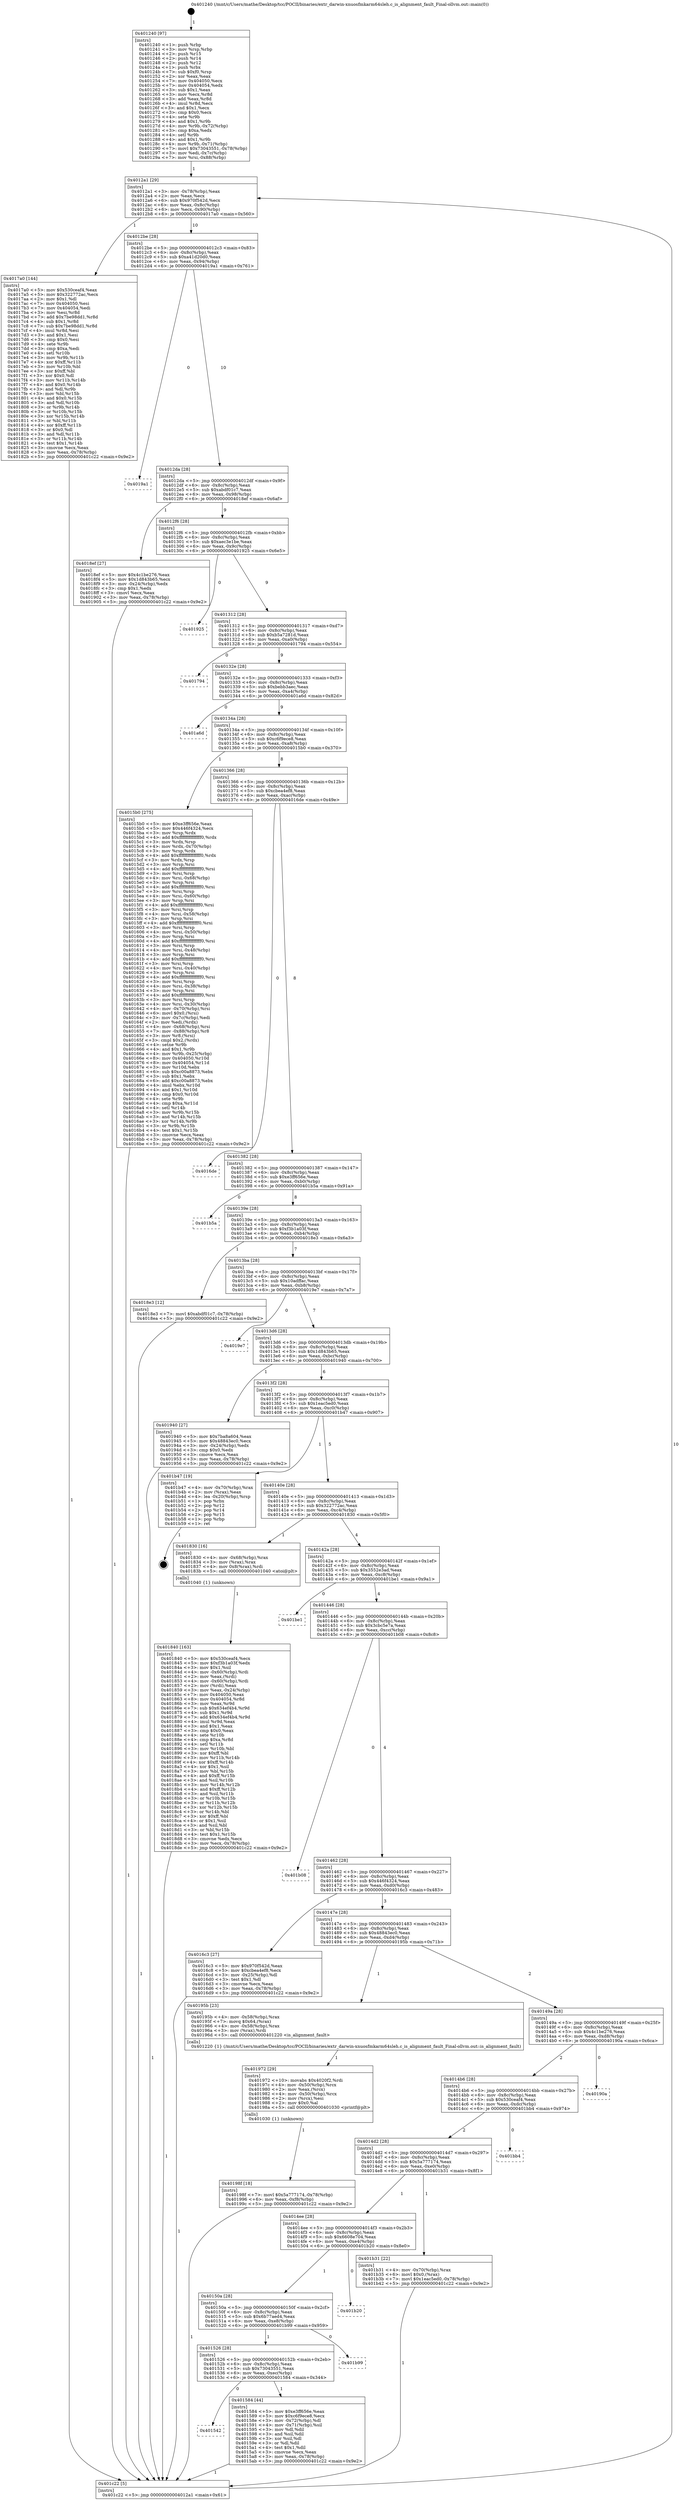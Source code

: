 digraph "0x401240" {
  label = "0x401240 (/mnt/c/Users/mathe/Desktop/tcc/POCII/binaries/extr_darwin-xnuosfmkarm64sleh.c_is_alignment_fault_Final-ollvm.out::main(0))"
  labelloc = "t"
  node[shape=record]

  Entry [label="",width=0.3,height=0.3,shape=circle,fillcolor=black,style=filled]
  "0x4012a1" [label="{
     0x4012a1 [29]\l
     | [instrs]\l
     &nbsp;&nbsp;0x4012a1 \<+3\>: mov -0x78(%rbp),%eax\l
     &nbsp;&nbsp;0x4012a4 \<+2\>: mov %eax,%ecx\l
     &nbsp;&nbsp;0x4012a6 \<+6\>: sub $0x970f542d,%ecx\l
     &nbsp;&nbsp;0x4012ac \<+6\>: mov %eax,-0x8c(%rbp)\l
     &nbsp;&nbsp;0x4012b2 \<+6\>: mov %ecx,-0x90(%rbp)\l
     &nbsp;&nbsp;0x4012b8 \<+6\>: je 00000000004017a0 \<main+0x560\>\l
  }"]
  "0x4017a0" [label="{
     0x4017a0 [144]\l
     | [instrs]\l
     &nbsp;&nbsp;0x4017a0 \<+5\>: mov $0x530ceaf4,%eax\l
     &nbsp;&nbsp;0x4017a5 \<+5\>: mov $0x322772ac,%ecx\l
     &nbsp;&nbsp;0x4017aa \<+2\>: mov $0x1,%dl\l
     &nbsp;&nbsp;0x4017ac \<+7\>: mov 0x404050,%esi\l
     &nbsp;&nbsp;0x4017b3 \<+7\>: mov 0x404054,%edi\l
     &nbsp;&nbsp;0x4017ba \<+3\>: mov %esi,%r8d\l
     &nbsp;&nbsp;0x4017bd \<+7\>: add $0x7be98dd1,%r8d\l
     &nbsp;&nbsp;0x4017c4 \<+4\>: sub $0x1,%r8d\l
     &nbsp;&nbsp;0x4017c8 \<+7\>: sub $0x7be98dd1,%r8d\l
     &nbsp;&nbsp;0x4017cf \<+4\>: imul %r8d,%esi\l
     &nbsp;&nbsp;0x4017d3 \<+3\>: and $0x1,%esi\l
     &nbsp;&nbsp;0x4017d6 \<+3\>: cmp $0x0,%esi\l
     &nbsp;&nbsp;0x4017d9 \<+4\>: sete %r9b\l
     &nbsp;&nbsp;0x4017dd \<+3\>: cmp $0xa,%edi\l
     &nbsp;&nbsp;0x4017e0 \<+4\>: setl %r10b\l
     &nbsp;&nbsp;0x4017e4 \<+3\>: mov %r9b,%r11b\l
     &nbsp;&nbsp;0x4017e7 \<+4\>: xor $0xff,%r11b\l
     &nbsp;&nbsp;0x4017eb \<+3\>: mov %r10b,%bl\l
     &nbsp;&nbsp;0x4017ee \<+3\>: xor $0xff,%bl\l
     &nbsp;&nbsp;0x4017f1 \<+3\>: xor $0x0,%dl\l
     &nbsp;&nbsp;0x4017f4 \<+3\>: mov %r11b,%r14b\l
     &nbsp;&nbsp;0x4017f7 \<+4\>: and $0x0,%r14b\l
     &nbsp;&nbsp;0x4017fb \<+3\>: and %dl,%r9b\l
     &nbsp;&nbsp;0x4017fe \<+3\>: mov %bl,%r15b\l
     &nbsp;&nbsp;0x401801 \<+4\>: and $0x0,%r15b\l
     &nbsp;&nbsp;0x401805 \<+3\>: and %dl,%r10b\l
     &nbsp;&nbsp;0x401808 \<+3\>: or %r9b,%r14b\l
     &nbsp;&nbsp;0x40180b \<+3\>: or %r10b,%r15b\l
     &nbsp;&nbsp;0x40180e \<+3\>: xor %r15b,%r14b\l
     &nbsp;&nbsp;0x401811 \<+3\>: or %bl,%r11b\l
     &nbsp;&nbsp;0x401814 \<+4\>: xor $0xff,%r11b\l
     &nbsp;&nbsp;0x401818 \<+3\>: or $0x0,%dl\l
     &nbsp;&nbsp;0x40181b \<+3\>: and %dl,%r11b\l
     &nbsp;&nbsp;0x40181e \<+3\>: or %r11b,%r14b\l
     &nbsp;&nbsp;0x401821 \<+4\>: test $0x1,%r14b\l
     &nbsp;&nbsp;0x401825 \<+3\>: cmovne %ecx,%eax\l
     &nbsp;&nbsp;0x401828 \<+3\>: mov %eax,-0x78(%rbp)\l
     &nbsp;&nbsp;0x40182b \<+5\>: jmp 0000000000401c22 \<main+0x9e2\>\l
  }"]
  "0x4012be" [label="{
     0x4012be [28]\l
     | [instrs]\l
     &nbsp;&nbsp;0x4012be \<+5\>: jmp 00000000004012c3 \<main+0x83\>\l
     &nbsp;&nbsp;0x4012c3 \<+6\>: mov -0x8c(%rbp),%eax\l
     &nbsp;&nbsp;0x4012c9 \<+5\>: sub $0xa41d20d0,%eax\l
     &nbsp;&nbsp;0x4012ce \<+6\>: mov %eax,-0x94(%rbp)\l
     &nbsp;&nbsp;0x4012d4 \<+6\>: je 00000000004019a1 \<main+0x761\>\l
  }"]
  Exit [label="",width=0.3,height=0.3,shape=circle,fillcolor=black,style=filled,peripheries=2]
  "0x4019a1" [label="{
     0x4019a1\l
  }", style=dashed]
  "0x4012da" [label="{
     0x4012da [28]\l
     | [instrs]\l
     &nbsp;&nbsp;0x4012da \<+5\>: jmp 00000000004012df \<main+0x9f\>\l
     &nbsp;&nbsp;0x4012df \<+6\>: mov -0x8c(%rbp),%eax\l
     &nbsp;&nbsp;0x4012e5 \<+5\>: sub $0xabdf01c7,%eax\l
     &nbsp;&nbsp;0x4012ea \<+6\>: mov %eax,-0x98(%rbp)\l
     &nbsp;&nbsp;0x4012f0 \<+6\>: je 00000000004018ef \<main+0x6af\>\l
  }"]
  "0x40198f" [label="{
     0x40198f [18]\l
     | [instrs]\l
     &nbsp;&nbsp;0x40198f \<+7\>: movl $0x5a777174,-0x78(%rbp)\l
     &nbsp;&nbsp;0x401996 \<+6\>: mov %eax,-0xf8(%rbp)\l
     &nbsp;&nbsp;0x40199c \<+5\>: jmp 0000000000401c22 \<main+0x9e2\>\l
  }"]
  "0x4018ef" [label="{
     0x4018ef [27]\l
     | [instrs]\l
     &nbsp;&nbsp;0x4018ef \<+5\>: mov $0x4c1be276,%eax\l
     &nbsp;&nbsp;0x4018f4 \<+5\>: mov $0x1d843b65,%ecx\l
     &nbsp;&nbsp;0x4018f9 \<+3\>: mov -0x24(%rbp),%edx\l
     &nbsp;&nbsp;0x4018fc \<+3\>: cmp $0x1,%edx\l
     &nbsp;&nbsp;0x4018ff \<+3\>: cmovl %ecx,%eax\l
     &nbsp;&nbsp;0x401902 \<+3\>: mov %eax,-0x78(%rbp)\l
     &nbsp;&nbsp;0x401905 \<+5\>: jmp 0000000000401c22 \<main+0x9e2\>\l
  }"]
  "0x4012f6" [label="{
     0x4012f6 [28]\l
     | [instrs]\l
     &nbsp;&nbsp;0x4012f6 \<+5\>: jmp 00000000004012fb \<main+0xbb\>\l
     &nbsp;&nbsp;0x4012fb \<+6\>: mov -0x8c(%rbp),%eax\l
     &nbsp;&nbsp;0x401301 \<+5\>: sub $0xaec3e1be,%eax\l
     &nbsp;&nbsp;0x401306 \<+6\>: mov %eax,-0x9c(%rbp)\l
     &nbsp;&nbsp;0x40130c \<+6\>: je 0000000000401925 \<main+0x6e5\>\l
  }"]
  "0x401972" [label="{
     0x401972 [29]\l
     | [instrs]\l
     &nbsp;&nbsp;0x401972 \<+10\>: movabs $0x4020f2,%rdi\l
     &nbsp;&nbsp;0x40197c \<+4\>: mov -0x50(%rbp),%rcx\l
     &nbsp;&nbsp;0x401980 \<+2\>: mov %eax,(%rcx)\l
     &nbsp;&nbsp;0x401982 \<+4\>: mov -0x50(%rbp),%rcx\l
     &nbsp;&nbsp;0x401986 \<+2\>: mov (%rcx),%esi\l
     &nbsp;&nbsp;0x401988 \<+2\>: mov $0x0,%al\l
     &nbsp;&nbsp;0x40198a \<+5\>: call 0000000000401030 \<printf@plt\>\l
     | [calls]\l
     &nbsp;&nbsp;0x401030 \{1\} (unknown)\l
  }"]
  "0x401925" [label="{
     0x401925\l
  }", style=dashed]
  "0x401312" [label="{
     0x401312 [28]\l
     | [instrs]\l
     &nbsp;&nbsp;0x401312 \<+5\>: jmp 0000000000401317 \<main+0xd7\>\l
     &nbsp;&nbsp;0x401317 \<+6\>: mov -0x8c(%rbp),%eax\l
     &nbsp;&nbsp;0x40131d \<+5\>: sub $0xb5a7281d,%eax\l
     &nbsp;&nbsp;0x401322 \<+6\>: mov %eax,-0xa0(%rbp)\l
     &nbsp;&nbsp;0x401328 \<+6\>: je 0000000000401794 \<main+0x554\>\l
  }"]
  "0x401840" [label="{
     0x401840 [163]\l
     | [instrs]\l
     &nbsp;&nbsp;0x401840 \<+5\>: mov $0x530ceaf4,%ecx\l
     &nbsp;&nbsp;0x401845 \<+5\>: mov $0xf3b1a03f,%edx\l
     &nbsp;&nbsp;0x40184a \<+3\>: mov $0x1,%sil\l
     &nbsp;&nbsp;0x40184d \<+4\>: mov -0x60(%rbp),%rdi\l
     &nbsp;&nbsp;0x401851 \<+2\>: mov %eax,(%rdi)\l
     &nbsp;&nbsp;0x401853 \<+4\>: mov -0x60(%rbp),%rdi\l
     &nbsp;&nbsp;0x401857 \<+2\>: mov (%rdi),%eax\l
     &nbsp;&nbsp;0x401859 \<+3\>: mov %eax,-0x24(%rbp)\l
     &nbsp;&nbsp;0x40185c \<+7\>: mov 0x404050,%eax\l
     &nbsp;&nbsp;0x401863 \<+8\>: mov 0x404054,%r8d\l
     &nbsp;&nbsp;0x40186b \<+3\>: mov %eax,%r9d\l
     &nbsp;&nbsp;0x40186e \<+7\>: sub $0x634ef4b4,%r9d\l
     &nbsp;&nbsp;0x401875 \<+4\>: sub $0x1,%r9d\l
     &nbsp;&nbsp;0x401879 \<+7\>: add $0x634ef4b4,%r9d\l
     &nbsp;&nbsp;0x401880 \<+4\>: imul %r9d,%eax\l
     &nbsp;&nbsp;0x401884 \<+3\>: and $0x1,%eax\l
     &nbsp;&nbsp;0x401887 \<+3\>: cmp $0x0,%eax\l
     &nbsp;&nbsp;0x40188a \<+4\>: sete %r10b\l
     &nbsp;&nbsp;0x40188e \<+4\>: cmp $0xa,%r8d\l
     &nbsp;&nbsp;0x401892 \<+4\>: setl %r11b\l
     &nbsp;&nbsp;0x401896 \<+3\>: mov %r10b,%bl\l
     &nbsp;&nbsp;0x401899 \<+3\>: xor $0xff,%bl\l
     &nbsp;&nbsp;0x40189c \<+3\>: mov %r11b,%r14b\l
     &nbsp;&nbsp;0x40189f \<+4\>: xor $0xff,%r14b\l
     &nbsp;&nbsp;0x4018a3 \<+4\>: xor $0x1,%sil\l
     &nbsp;&nbsp;0x4018a7 \<+3\>: mov %bl,%r15b\l
     &nbsp;&nbsp;0x4018aa \<+4\>: and $0xff,%r15b\l
     &nbsp;&nbsp;0x4018ae \<+3\>: and %sil,%r10b\l
     &nbsp;&nbsp;0x4018b1 \<+3\>: mov %r14b,%r12b\l
     &nbsp;&nbsp;0x4018b4 \<+4\>: and $0xff,%r12b\l
     &nbsp;&nbsp;0x4018b8 \<+3\>: and %sil,%r11b\l
     &nbsp;&nbsp;0x4018bb \<+3\>: or %r10b,%r15b\l
     &nbsp;&nbsp;0x4018be \<+3\>: or %r11b,%r12b\l
     &nbsp;&nbsp;0x4018c1 \<+3\>: xor %r12b,%r15b\l
     &nbsp;&nbsp;0x4018c4 \<+3\>: or %r14b,%bl\l
     &nbsp;&nbsp;0x4018c7 \<+3\>: xor $0xff,%bl\l
     &nbsp;&nbsp;0x4018ca \<+4\>: or $0x1,%sil\l
     &nbsp;&nbsp;0x4018ce \<+3\>: and %sil,%bl\l
     &nbsp;&nbsp;0x4018d1 \<+3\>: or %bl,%r15b\l
     &nbsp;&nbsp;0x4018d4 \<+4\>: test $0x1,%r15b\l
     &nbsp;&nbsp;0x4018d8 \<+3\>: cmovne %edx,%ecx\l
     &nbsp;&nbsp;0x4018db \<+3\>: mov %ecx,-0x78(%rbp)\l
     &nbsp;&nbsp;0x4018de \<+5\>: jmp 0000000000401c22 \<main+0x9e2\>\l
  }"]
  "0x401794" [label="{
     0x401794\l
  }", style=dashed]
  "0x40132e" [label="{
     0x40132e [28]\l
     | [instrs]\l
     &nbsp;&nbsp;0x40132e \<+5\>: jmp 0000000000401333 \<main+0xf3\>\l
     &nbsp;&nbsp;0x401333 \<+6\>: mov -0x8c(%rbp),%eax\l
     &nbsp;&nbsp;0x401339 \<+5\>: sub $0xbebb3aec,%eax\l
     &nbsp;&nbsp;0x40133e \<+6\>: mov %eax,-0xa4(%rbp)\l
     &nbsp;&nbsp;0x401344 \<+6\>: je 0000000000401a6d \<main+0x82d\>\l
  }"]
  "0x401240" [label="{
     0x401240 [97]\l
     | [instrs]\l
     &nbsp;&nbsp;0x401240 \<+1\>: push %rbp\l
     &nbsp;&nbsp;0x401241 \<+3\>: mov %rsp,%rbp\l
     &nbsp;&nbsp;0x401244 \<+2\>: push %r15\l
     &nbsp;&nbsp;0x401246 \<+2\>: push %r14\l
     &nbsp;&nbsp;0x401248 \<+2\>: push %r12\l
     &nbsp;&nbsp;0x40124a \<+1\>: push %rbx\l
     &nbsp;&nbsp;0x40124b \<+7\>: sub $0xf0,%rsp\l
     &nbsp;&nbsp;0x401252 \<+2\>: xor %eax,%eax\l
     &nbsp;&nbsp;0x401254 \<+7\>: mov 0x404050,%ecx\l
     &nbsp;&nbsp;0x40125b \<+7\>: mov 0x404054,%edx\l
     &nbsp;&nbsp;0x401262 \<+3\>: sub $0x1,%eax\l
     &nbsp;&nbsp;0x401265 \<+3\>: mov %ecx,%r8d\l
     &nbsp;&nbsp;0x401268 \<+3\>: add %eax,%r8d\l
     &nbsp;&nbsp;0x40126b \<+4\>: imul %r8d,%ecx\l
     &nbsp;&nbsp;0x40126f \<+3\>: and $0x1,%ecx\l
     &nbsp;&nbsp;0x401272 \<+3\>: cmp $0x0,%ecx\l
     &nbsp;&nbsp;0x401275 \<+4\>: sete %r9b\l
     &nbsp;&nbsp;0x401279 \<+4\>: and $0x1,%r9b\l
     &nbsp;&nbsp;0x40127d \<+4\>: mov %r9b,-0x72(%rbp)\l
     &nbsp;&nbsp;0x401281 \<+3\>: cmp $0xa,%edx\l
     &nbsp;&nbsp;0x401284 \<+4\>: setl %r9b\l
     &nbsp;&nbsp;0x401288 \<+4\>: and $0x1,%r9b\l
     &nbsp;&nbsp;0x40128c \<+4\>: mov %r9b,-0x71(%rbp)\l
     &nbsp;&nbsp;0x401290 \<+7\>: movl $0x73043551,-0x78(%rbp)\l
     &nbsp;&nbsp;0x401297 \<+3\>: mov %edi,-0x7c(%rbp)\l
     &nbsp;&nbsp;0x40129a \<+7\>: mov %rsi,-0x88(%rbp)\l
  }"]
  "0x401a6d" [label="{
     0x401a6d\l
  }", style=dashed]
  "0x40134a" [label="{
     0x40134a [28]\l
     | [instrs]\l
     &nbsp;&nbsp;0x40134a \<+5\>: jmp 000000000040134f \<main+0x10f\>\l
     &nbsp;&nbsp;0x40134f \<+6\>: mov -0x8c(%rbp),%eax\l
     &nbsp;&nbsp;0x401355 \<+5\>: sub $0xc6f9ece8,%eax\l
     &nbsp;&nbsp;0x40135a \<+6\>: mov %eax,-0xa8(%rbp)\l
     &nbsp;&nbsp;0x401360 \<+6\>: je 00000000004015b0 \<main+0x370\>\l
  }"]
  "0x401c22" [label="{
     0x401c22 [5]\l
     | [instrs]\l
     &nbsp;&nbsp;0x401c22 \<+5\>: jmp 00000000004012a1 \<main+0x61\>\l
  }"]
  "0x4015b0" [label="{
     0x4015b0 [275]\l
     | [instrs]\l
     &nbsp;&nbsp;0x4015b0 \<+5\>: mov $0xe3ff656e,%eax\l
     &nbsp;&nbsp;0x4015b5 \<+5\>: mov $0x446f4324,%ecx\l
     &nbsp;&nbsp;0x4015ba \<+3\>: mov %rsp,%rdx\l
     &nbsp;&nbsp;0x4015bd \<+4\>: add $0xfffffffffffffff0,%rdx\l
     &nbsp;&nbsp;0x4015c1 \<+3\>: mov %rdx,%rsp\l
     &nbsp;&nbsp;0x4015c4 \<+4\>: mov %rdx,-0x70(%rbp)\l
     &nbsp;&nbsp;0x4015c8 \<+3\>: mov %rsp,%rdx\l
     &nbsp;&nbsp;0x4015cb \<+4\>: add $0xfffffffffffffff0,%rdx\l
     &nbsp;&nbsp;0x4015cf \<+3\>: mov %rdx,%rsp\l
     &nbsp;&nbsp;0x4015d2 \<+3\>: mov %rsp,%rsi\l
     &nbsp;&nbsp;0x4015d5 \<+4\>: add $0xfffffffffffffff0,%rsi\l
     &nbsp;&nbsp;0x4015d9 \<+3\>: mov %rsi,%rsp\l
     &nbsp;&nbsp;0x4015dc \<+4\>: mov %rsi,-0x68(%rbp)\l
     &nbsp;&nbsp;0x4015e0 \<+3\>: mov %rsp,%rsi\l
     &nbsp;&nbsp;0x4015e3 \<+4\>: add $0xfffffffffffffff0,%rsi\l
     &nbsp;&nbsp;0x4015e7 \<+3\>: mov %rsi,%rsp\l
     &nbsp;&nbsp;0x4015ea \<+4\>: mov %rsi,-0x60(%rbp)\l
     &nbsp;&nbsp;0x4015ee \<+3\>: mov %rsp,%rsi\l
     &nbsp;&nbsp;0x4015f1 \<+4\>: add $0xfffffffffffffff0,%rsi\l
     &nbsp;&nbsp;0x4015f5 \<+3\>: mov %rsi,%rsp\l
     &nbsp;&nbsp;0x4015f8 \<+4\>: mov %rsi,-0x58(%rbp)\l
     &nbsp;&nbsp;0x4015fc \<+3\>: mov %rsp,%rsi\l
     &nbsp;&nbsp;0x4015ff \<+4\>: add $0xfffffffffffffff0,%rsi\l
     &nbsp;&nbsp;0x401603 \<+3\>: mov %rsi,%rsp\l
     &nbsp;&nbsp;0x401606 \<+4\>: mov %rsi,-0x50(%rbp)\l
     &nbsp;&nbsp;0x40160a \<+3\>: mov %rsp,%rsi\l
     &nbsp;&nbsp;0x40160d \<+4\>: add $0xfffffffffffffff0,%rsi\l
     &nbsp;&nbsp;0x401611 \<+3\>: mov %rsi,%rsp\l
     &nbsp;&nbsp;0x401614 \<+4\>: mov %rsi,-0x48(%rbp)\l
     &nbsp;&nbsp;0x401618 \<+3\>: mov %rsp,%rsi\l
     &nbsp;&nbsp;0x40161b \<+4\>: add $0xfffffffffffffff0,%rsi\l
     &nbsp;&nbsp;0x40161f \<+3\>: mov %rsi,%rsp\l
     &nbsp;&nbsp;0x401622 \<+4\>: mov %rsi,-0x40(%rbp)\l
     &nbsp;&nbsp;0x401626 \<+3\>: mov %rsp,%rsi\l
     &nbsp;&nbsp;0x401629 \<+4\>: add $0xfffffffffffffff0,%rsi\l
     &nbsp;&nbsp;0x40162d \<+3\>: mov %rsi,%rsp\l
     &nbsp;&nbsp;0x401630 \<+4\>: mov %rsi,-0x38(%rbp)\l
     &nbsp;&nbsp;0x401634 \<+3\>: mov %rsp,%rsi\l
     &nbsp;&nbsp;0x401637 \<+4\>: add $0xfffffffffffffff0,%rsi\l
     &nbsp;&nbsp;0x40163b \<+3\>: mov %rsi,%rsp\l
     &nbsp;&nbsp;0x40163e \<+4\>: mov %rsi,-0x30(%rbp)\l
     &nbsp;&nbsp;0x401642 \<+4\>: mov -0x70(%rbp),%rsi\l
     &nbsp;&nbsp;0x401646 \<+6\>: movl $0x0,(%rsi)\l
     &nbsp;&nbsp;0x40164c \<+3\>: mov -0x7c(%rbp),%edi\l
     &nbsp;&nbsp;0x40164f \<+2\>: mov %edi,(%rdx)\l
     &nbsp;&nbsp;0x401651 \<+4\>: mov -0x68(%rbp),%rsi\l
     &nbsp;&nbsp;0x401655 \<+7\>: mov -0x88(%rbp),%r8\l
     &nbsp;&nbsp;0x40165c \<+3\>: mov %r8,(%rsi)\l
     &nbsp;&nbsp;0x40165f \<+3\>: cmpl $0x2,(%rdx)\l
     &nbsp;&nbsp;0x401662 \<+4\>: setne %r9b\l
     &nbsp;&nbsp;0x401666 \<+4\>: and $0x1,%r9b\l
     &nbsp;&nbsp;0x40166a \<+4\>: mov %r9b,-0x25(%rbp)\l
     &nbsp;&nbsp;0x40166e \<+8\>: mov 0x404050,%r10d\l
     &nbsp;&nbsp;0x401676 \<+8\>: mov 0x404054,%r11d\l
     &nbsp;&nbsp;0x40167e \<+3\>: mov %r10d,%ebx\l
     &nbsp;&nbsp;0x401681 \<+6\>: sub $0xc00a8873,%ebx\l
     &nbsp;&nbsp;0x401687 \<+3\>: sub $0x1,%ebx\l
     &nbsp;&nbsp;0x40168a \<+6\>: add $0xc00a8873,%ebx\l
     &nbsp;&nbsp;0x401690 \<+4\>: imul %ebx,%r10d\l
     &nbsp;&nbsp;0x401694 \<+4\>: and $0x1,%r10d\l
     &nbsp;&nbsp;0x401698 \<+4\>: cmp $0x0,%r10d\l
     &nbsp;&nbsp;0x40169c \<+4\>: sete %r9b\l
     &nbsp;&nbsp;0x4016a0 \<+4\>: cmp $0xa,%r11d\l
     &nbsp;&nbsp;0x4016a4 \<+4\>: setl %r14b\l
     &nbsp;&nbsp;0x4016a8 \<+3\>: mov %r9b,%r15b\l
     &nbsp;&nbsp;0x4016ab \<+3\>: and %r14b,%r15b\l
     &nbsp;&nbsp;0x4016ae \<+3\>: xor %r14b,%r9b\l
     &nbsp;&nbsp;0x4016b1 \<+3\>: or %r9b,%r15b\l
     &nbsp;&nbsp;0x4016b4 \<+4\>: test $0x1,%r15b\l
     &nbsp;&nbsp;0x4016b8 \<+3\>: cmovne %ecx,%eax\l
     &nbsp;&nbsp;0x4016bb \<+3\>: mov %eax,-0x78(%rbp)\l
     &nbsp;&nbsp;0x4016be \<+5\>: jmp 0000000000401c22 \<main+0x9e2\>\l
  }"]
  "0x401366" [label="{
     0x401366 [28]\l
     | [instrs]\l
     &nbsp;&nbsp;0x401366 \<+5\>: jmp 000000000040136b \<main+0x12b\>\l
     &nbsp;&nbsp;0x40136b \<+6\>: mov -0x8c(%rbp),%eax\l
     &nbsp;&nbsp;0x401371 \<+5\>: sub $0xcbea4ef8,%eax\l
     &nbsp;&nbsp;0x401376 \<+6\>: mov %eax,-0xac(%rbp)\l
     &nbsp;&nbsp;0x40137c \<+6\>: je 00000000004016de \<main+0x49e\>\l
  }"]
  "0x401542" [label="{
     0x401542\l
  }", style=dashed]
  "0x4016de" [label="{
     0x4016de\l
  }", style=dashed]
  "0x401382" [label="{
     0x401382 [28]\l
     | [instrs]\l
     &nbsp;&nbsp;0x401382 \<+5\>: jmp 0000000000401387 \<main+0x147\>\l
     &nbsp;&nbsp;0x401387 \<+6\>: mov -0x8c(%rbp),%eax\l
     &nbsp;&nbsp;0x40138d \<+5\>: sub $0xe3ff656e,%eax\l
     &nbsp;&nbsp;0x401392 \<+6\>: mov %eax,-0xb0(%rbp)\l
     &nbsp;&nbsp;0x401398 \<+6\>: je 0000000000401b5a \<main+0x91a\>\l
  }"]
  "0x401584" [label="{
     0x401584 [44]\l
     | [instrs]\l
     &nbsp;&nbsp;0x401584 \<+5\>: mov $0xe3ff656e,%eax\l
     &nbsp;&nbsp;0x401589 \<+5\>: mov $0xc6f9ece8,%ecx\l
     &nbsp;&nbsp;0x40158e \<+3\>: mov -0x72(%rbp),%dl\l
     &nbsp;&nbsp;0x401591 \<+4\>: mov -0x71(%rbp),%sil\l
     &nbsp;&nbsp;0x401595 \<+3\>: mov %dl,%dil\l
     &nbsp;&nbsp;0x401598 \<+3\>: and %sil,%dil\l
     &nbsp;&nbsp;0x40159b \<+3\>: xor %sil,%dl\l
     &nbsp;&nbsp;0x40159e \<+3\>: or %dl,%dil\l
     &nbsp;&nbsp;0x4015a1 \<+4\>: test $0x1,%dil\l
     &nbsp;&nbsp;0x4015a5 \<+3\>: cmovne %ecx,%eax\l
     &nbsp;&nbsp;0x4015a8 \<+3\>: mov %eax,-0x78(%rbp)\l
     &nbsp;&nbsp;0x4015ab \<+5\>: jmp 0000000000401c22 \<main+0x9e2\>\l
  }"]
  "0x401b5a" [label="{
     0x401b5a\l
  }", style=dashed]
  "0x40139e" [label="{
     0x40139e [28]\l
     | [instrs]\l
     &nbsp;&nbsp;0x40139e \<+5\>: jmp 00000000004013a3 \<main+0x163\>\l
     &nbsp;&nbsp;0x4013a3 \<+6\>: mov -0x8c(%rbp),%eax\l
     &nbsp;&nbsp;0x4013a9 \<+5\>: sub $0xf3b1a03f,%eax\l
     &nbsp;&nbsp;0x4013ae \<+6\>: mov %eax,-0xb4(%rbp)\l
     &nbsp;&nbsp;0x4013b4 \<+6\>: je 00000000004018e3 \<main+0x6a3\>\l
  }"]
  "0x401526" [label="{
     0x401526 [28]\l
     | [instrs]\l
     &nbsp;&nbsp;0x401526 \<+5\>: jmp 000000000040152b \<main+0x2eb\>\l
     &nbsp;&nbsp;0x40152b \<+6\>: mov -0x8c(%rbp),%eax\l
     &nbsp;&nbsp;0x401531 \<+5\>: sub $0x73043551,%eax\l
     &nbsp;&nbsp;0x401536 \<+6\>: mov %eax,-0xec(%rbp)\l
     &nbsp;&nbsp;0x40153c \<+6\>: je 0000000000401584 \<main+0x344\>\l
  }"]
  "0x4018e3" [label="{
     0x4018e3 [12]\l
     | [instrs]\l
     &nbsp;&nbsp;0x4018e3 \<+7\>: movl $0xabdf01c7,-0x78(%rbp)\l
     &nbsp;&nbsp;0x4018ea \<+5\>: jmp 0000000000401c22 \<main+0x9e2\>\l
  }"]
  "0x4013ba" [label="{
     0x4013ba [28]\l
     | [instrs]\l
     &nbsp;&nbsp;0x4013ba \<+5\>: jmp 00000000004013bf \<main+0x17f\>\l
     &nbsp;&nbsp;0x4013bf \<+6\>: mov -0x8c(%rbp),%eax\l
     &nbsp;&nbsp;0x4013c5 \<+5\>: sub $0x10adffac,%eax\l
     &nbsp;&nbsp;0x4013ca \<+6\>: mov %eax,-0xb8(%rbp)\l
     &nbsp;&nbsp;0x4013d0 \<+6\>: je 00000000004019e7 \<main+0x7a7\>\l
  }"]
  "0x401b99" [label="{
     0x401b99\l
  }", style=dashed]
  "0x4019e7" [label="{
     0x4019e7\l
  }", style=dashed]
  "0x4013d6" [label="{
     0x4013d6 [28]\l
     | [instrs]\l
     &nbsp;&nbsp;0x4013d6 \<+5\>: jmp 00000000004013db \<main+0x19b\>\l
     &nbsp;&nbsp;0x4013db \<+6\>: mov -0x8c(%rbp),%eax\l
     &nbsp;&nbsp;0x4013e1 \<+5\>: sub $0x1d843b65,%eax\l
     &nbsp;&nbsp;0x4013e6 \<+6\>: mov %eax,-0xbc(%rbp)\l
     &nbsp;&nbsp;0x4013ec \<+6\>: je 0000000000401940 \<main+0x700\>\l
  }"]
  "0x40150a" [label="{
     0x40150a [28]\l
     | [instrs]\l
     &nbsp;&nbsp;0x40150a \<+5\>: jmp 000000000040150f \<main+0x2cf\>\l
     &nbsp;&nbsp;0x40150f \<+6\>: mov -0x8c(%rbp),%eax\l
     &nbsp;&nbsp;0x401515 \<+5\>: sub $0x6b77aed4,%eax\l
     &nbsp;&nbsp;0x40151a \<+6\>: mov %eax,-0xe8(%rbp)\l
     &nbsp;&nbsp;0x401520 \<+6\>: je 0000000000401b99 \<main+0x959\>\l
  }"]
  "0x401940" [label="{
     0x401940 [27]\l
     | [instrs]\l
     &nbsp;&nbsp;0x401940 \<+5\>: mov $0x7ba8a604,%eax\l
     &nbsp;&nbsp;0x401945 \<+5\>: mov $0x48843ec0,%ecx\l
     &nbsp;&nbsp;0x40194a \<+3\>: mov -0x24(%rbp),%edx\l
     &nbsp;&nbsp;0x40194d \<+3\>: cmp $0x0,%edx\l
     &nbsp;&nbsp;0x401950 \<+3\>: cmove %ecx,%eax\l
     &nbsp;&nbsp;0x401953 \<+3\>: mov %eax,-0x78(%rbp)\l
     &nbsp;&nbsp;0x401956 \<+5\>: jmp 0000000000401c22 \<main+0x9e2\>\l
  }"]
  "0x4013f2" [label="{
     0x4013f2 [28]\l
     | [instrs]\l
     &nbsp;&nbsp;0x4013f2 \<+5\>: jmp 00000000004013f7 \<main+0x1b7\>\l
     &nbsp;&nbsp;0x4013f7 \<+6\>: mov -0x8c(%rbp),%eax\l
     &nbsp;&nbsp;0x4013fd \<+5\>: sub $0x1eac5ed0,%eax\l
     &nbsp;&nbsp;0x401402 \<+6\>: mov %eax,-0xc0(%rbp)\l
     &nbsp;&nbsp;0x401408 \<+6\>: je 0000000000401b47 \<main+0x907\>\l
  }"]
  "0x401b20" [label="{
     0x401b20\l
  }", style=dashed]
  "0x401b47" [label="{
     0x401b47 [19]\l
     | [instrs]\l
     &nbsp;&nbsp;0x401b47 \<+4\>: mov -0x70(%rbp),%rax\l
     &nbsp;&nbsp;0x401b4b \<+2\>: mov (%rax),%eax\l
     &nbsp;&nbsp;0x401b4d \<+4\>: lea -0x20(%rbp),%rsp\l
     &nbsp;&nbsp;0x401b51 \<+1\>: pop %rbx\l
     &nbsp;&nbsp;0x401b52 \<+2\>: pop %r12\l
     &nbsp;&nbsp;0x401b54 \<+2\>: pop %r14\l
     &nbsp;&nbsp;0x401b56 \<+2\>: pop %r15\l
     &nbsp;&nbsp;0x401b58 \<+1\>: pop %rbp\l
     &nbsp;&nbsp;0x401b59 \<+1\>: ret\l
  }"]
  "0x40140e" [label="{
     0x40140e [28]\l
     | [instrs]\l
     &nbsp;&nbsp;0x40140e \<+5\>: jmp 0000000000401413 \<main+0x1d3\>\l
     &nbsp;&nbsp;0x401413 \<+6\>: mov -0x8c(%rbp),%eax\l
     &nbsp;&nbsp;0x401419 \<+5\>: sub $0x322772ac,%eax\l
     &nbsp;&nbsp;0x40141e \<+6\>: mov %eax,-0xc4(%rbp)\l
     &nbsp;&nbsp;0x401424 \<+6\>: je 0000000000401830 \<main+0x5f0\>\l
  }"]
  "0x4014ee" [label="{
     0x4014ee [28]\l
     | [instrs]\l
     &nbsp;&nbsp;0x4014ee \<+5\>: jmp 00000000004014f3 \<main+0x2b3\>\l
     &nbsp;&nbsp;0x4014f3 \<+6\>: mov -0x8c(%rbp),%eax\l
     &nbsp;&nbsp;0x4014f9 \<+5\>: sub $0x6608e704,%eax\l
     &nbsp;&nbsp;0x4014fe \<+6\>: mov %eax,-0xe4(%rbp)\l
     &nbsp;&nbsp;0x401504 \<+6\>: je 0000000000401b20 \<main+0x8e0\>\l
  }"]
  "0x401830" [label="{
     0x401830 [16]\l
     | [instrs]\l
     &nbsp;&nbsp;0x401830 \<+4\>: mov -0x68(%rbp),%rax\l
     &nbsp;&nbsp;0x401834 \<+3\>: mov (%rax),%rax\l
     &nbsp;&nbsp;0x401837 \<+4\>: mov 0x8(%rax),%rdi\l
     &nbsp;&nbsp;0x40183b \<+5\>: call 0000000000401040 \<atoi@plt\>\l
     | [calls]\l
     &nbsp;&nbsp;0x401040 \{1\} (unknown)\l
  }"]
  "0x40142a" [label="{
     0x40142a [28]\l
     | [instrs]\l
     &nbsp;&nbsp;0x40142a \<+5\>: jmp 000000000040142f \<main+0x1ef\>\l
     &nbsp;&nbsp;0x40142f \<+6\>: mov -0x8c(%rbp),%eax\l
     &nbsp;&nbsp;0x401435 \<+5\>: sub $0x3552e3ad,%eax\l
     &nbsp;&nbsp;0x40143a \<+6\>: mov %eax,-0xc8(%rbp)\l
     &nbsp;&nbsp;0x401440 \<+6\>: je 0000000000401be1 \<main+0x9a1\>\l
  }"]
  "0x401b31" [label="{
     0x401b31 [22]\l
     | [instrs]\l
     &nbsp;&nbsp;0x401b31 \<+4\>: mov -0x70(%rbp),%rax\l
     &nbsp;&nbsp;0x401b35 \<+6\>: movl $0x0,(%rax)\l
     &nbsp;&nbsp;0x401b3b \<+7\>: movl $0x1eac5ed0,-0x78(%rbp)\l
     &nbsp;&nbsp;0x401b42 \<+5\>: jmp 0000000000401c22 \<main+0x9e2\>\l
  }"]
  "0x401be1" [label="{
     0x401be1\l
  }", style=dashed]
  "0x401446" [label="{
     0x401446 [28]\l
     | [instrs]\l
     &nbsp;&nbsp;0x401446 \<+5\>: jmp 000000000040144b \<main+0x20b\>\l
     &nbsp;&nbsp;0x40144b \<+6\>: mov -0x8c(%rbp),%eax\l
     &nbsp;&nbsp;0x401451 \<+5\>: sub $0x3cbc5e7a,%eax\l
     &nbsp;&nbsp;0x401456 \<+6\>: mov %eax,-0xcc(%rbp)\l
     &nbsp;&nbsp;0x40145c \<+6\>: je 0000000000401b08 \<main+0x8c8\>\l
  }"]
  "0x4014d2" [label="{
     0x4014d2 [28]\l
     | [instrs]\l
     &nbsp;&nbsp;0x4014d2 \<+5\>: jmp 00000000004014d7 \<main+0x297\>\l
     &nbsp;&nbsp;0x4014d7 \<+6\>: mov -0x8c(%rbp),%eax\l
     &nbsp;&nbsp;0x4014dd \<+5\>: sub $0x5a777174,%eax\l
     &nbsp;&nbsp;0x4014e2 \<+6\>: mov %eax,-0xe0(%rbp)\l
     &nbsp;&nbsp;0x4014e8 \<+6\>: je 0000000000401b31 \<main+0x8f1\>\l
  }"]
  "0x401b08" [label="{
     0x401b08\l
  }", style=dashed]
  "0x401462" [label="{
     0x401462 [28]\l
     | [instrs]\l
     &nbsp;&nbsp;0x401462 \<+5\>: jmp 0000000000401467 \<main+0x227\>\l
     &nbsp;&nbsp;0x401467 \<+6\>: mov -0x8c(%rbp),%eax\l
     &nbsp;&nbsp;0x40146d \<+5\>: sub $0x446f4324,%eax\l
     &nbsp;&nbsp;0x401472 \<+6\>: mov %eax,-0xd0(%rbp)\l
     &nbsp;&nbsp;0x401478 \<+6\>: je 00000000004016c3 \<main+0x483\>\l
  }"]
  "0x401bb4" [label="{
     0x401bb4\l
  }", style=dashed]
  "0x4016c3" [label="{
     0x4016c3 [27]\l
     | [instrs]\l
     &nbsp;&nbsp;0x4016c3 \<+5\>: mov $0x970f542d,%eax\l
     &nbsp;&nbsp;0x4016c8 \<+5\>: mov $0xcbea4ef8,%ecx\l
     &nbsp;&nbsp;0x4016cd \<+3\>: mov -0x25(%rbp),%dl\l
     &nbsp;&nbsp;0x4016d0 \<+3\>: test $0x1,%dl\l
     &nbsp;&nbsp;0x4016d3 \<+3\>: cmovne %ecx,%eax\l
     &nbsp;&nbsp;0x4016d6 \<+3\>: mov %eax,-0x78(%rbp)\l
     &nbsp;&nbsp;0x4016d9 \<+5\>: jmp 0000000000401c22 \<main+0x9e2\>\l
  }"]
  "0x40147e" [label="{
     0x40147e [28]\l
     | [instrs]\l
     &nbsp;&nbsp;0x40147e \<+5\>: jmp 0000000000401483 \<main+0x243\>\l
     &nbsp;&nbsp;0x401483 \<+6\>: mov -0x8c(%rbp),%eax\l
     &nbsp;&nbsp;0x401489 \<+5\>: sub $0x48843ec0,%eax\l
     &nbsp;&nbsp;0x40148e \<+6\>: mov %eax,-0xd4(%rbp)\l
     &nbsp;&nbsp;0x401494 \<+6\>: je 000000000040195b \<main+0x71b\>\l
  }"]
  "0x4014b6" [label="{
     0x4014b6 [28]\l
     | [instrs]\l
     &nbsp;&nbsp;0x4014b6 \<+5\>: jmp 00000000004014bb \<main+0x27b\>\l
     &nbsp;&nbsp;0x4014bb \<+6\>: mov -0x8c(%rbp),%eax\l
     &nbsp;&nbsp;0x4014c1 \<+5\>: sub $0x530ceaf4,%eax\l
     &nbsp;&nbsp;0x4014c6 \<+6\>: mov %eax,-0xdc(%rbp)\l
     &nbsp;&nbsp;0x4014cc \<+6\>: je 0000000000401bb4 \<main+0x974\>\l
  }"]
  "0x40195b" [label="{
     0x40195b [23]\l
     | [instrs]\l
     &nbsp;&nbsp;0x40195b \<+4\>: mov -0x58(%rbp),%rax\l
     &nbsp;&nbsp;0x40195f \<+7\>: movq $0x64,(%rax)\l
     &nbsp;&nbsp;0x401966 \<+4\>: mov -0x58(%rbp),%rax\l
     &nbsp;&nbsp;0x40196a \<+3\>: mov (%rax),%rdi\l
     &nbsp;&nbsp;0x40196d \<+5\>: call 0000000000401220 \<is_alignment_fault\>\l
     | [calls]\l
     &nbsp;&nbsp;0x401220 \{1\} (/mnt/c/Users/mathe/Desktop/tcc/POCII/binaries/extr_darwin-xnuosfmkarm64sleh.c_is_alignment_fault_Final-ollvm.out::is_alignment_fault)\l
  }"]
  "0x40149a" [label="{
     0x40149a [28]\l
     | [instrs]\l
     &nbsp;&nbsp;0x40149a \<+5\>: jmp 000000000040149f \<main+0x25f\>\l
     &nbsp;&nbsp;0x40149f \<+6\>: mov -0x8c(%rbp),%eax\l
     &nbsp;&nbsp;0x4014a5 \<+5\>: sub $0x4c1be276,%eax\l
     &nbsp;&nbsp;0x4014aa \<+6\>: mov %eax,-0xd8(%rbp)\l
     &nbsp;&nbsp;0x4014b0 \<+6\>: je 000000000040190a \<main+0x6ca\>\l
  }"]
  "0x40190a" [label="{
     0x40190a\l
  }", style=dashed]
  Entry -> "0x401240" [label=" 1"]
  "0x4012a1" -> "0x4017a0" [label=" 1"]
  "0x4012a1" -> "0x4012be" [label=" 10"]
  "0x401b47" -> Exit [label=" 1"]
  "0x4012be" -> "0x4019a1" [label=" 0"]
  "0x4012be" -> "0x4012da" [label=" 10"]
  "0x401b31" -> "0x401c22" [label=" 1"]
  "0x4012da" -> "0x4018ef" [label=" 1"]
  "0x4012da" -> "0x4012f6" [label=" 9"]
  "0x40198f" -> "0x401c22" [label=" 1"]
  "0x4012f6" -> "0x401925" [label=" 0"]
  "0x4012f6" -> "0x401312" [label=" 9"]
  "0x401972" -> "0x40198f" [label=" 1"]
  "0x401312" -> "0x401794" [label=" 0"]
  "0x401312" -> "0x40132e" [label=" 9"]
  "0x40195b" -> "0x401972" [label=" 1"]
  "0x40132e" -> "0x401a6d" [label=" 0"]
  "0x40132e" -> "0x40134a" [label=" 9"]
  "0x4018ef" -> "0x401c22" [label=" 1"]
  "0x40134a" -> "0x4015b0" [label=" 1"]
  "0x40134a" -> "0x401366" [label=" 8"]
  "0x4018e3" -> "0x401c22" [label=" 1"]
  "0x401366" -> "0x4016de" [label=" 0"]
  "0x401366" -> "0x401382" [label=" 8"]
  "0x401840" -> "0x401c22" [label=" 1"]
  "0x401382" -> "0x401b5a" [label=" 0"]
  "0x401382" -> "0x40139e" [label=" 8"]
  "0x401830" -> "0x401840" [label=" 1"]
  "0x40139e" -> "0x4018e3" [label=" 1"]
  "0x40139e" -> "0x4013ba" [label=" 7"]
  "0x4016c3" -> "0x401c22" [label=" 1"]
  "0x4013ba" -> "0x4019e7" [label=" 0"]
  "0x4013ba" -> "0x4013d6" [label=" 7"]
  "0x4015b0" -> "0x401c22" [label=" 1"]
  "0x4013d6" -> "0x401940" [label=" 1"]
  "0x4013d6" -> "0x4013f2" [label=" 6"]
  "0x401c22" -> "0x4012a1" [label=" 10"]
  "0x4013f2" -> "0x401b47" [label=" 1"]
  "0x4013f2" -> "0x40140e" [label=" 5"]
  "0x401240" -> "0x4012a1" [label=" 1"]
  "0x40140e" -> "0x401830" [label=" 1"]
  "0x40140e" -> "0x40142a" [label=" 4"]
  "0x401526" -> "0x401542" [label=" 0"]
  "0x40142a" -> "0x401be1" [label=" 0"]
  "0x40142a" -> "0x401446" [label=" 4"]
  "0x401526" -> "0x401584" [label=" 1"]
  "0x401446" -> "0x401b08" [label=" 0"]
  "0x401446" -> "0x401462" [label=" 4"]
  "0x40150a" -> "0x401526" [label=" 1"]
  "0x401462" -> "0x4016c3" [label=" 1"]
  "0x401462" -> "0x40147e" [label=" 3"]
  "0x40150a" -> "0x401b99" [label=" 0"]
  "0x40147e" -> "0x40195b" [label=" 1"]
  "0x40147e" -> "0x40149a" [label=" 2"]
  "0x4014ee" -> "0x40150a" [label=" 1"]
  "0x40149a" -> "0x40190a" [label=" 0"]
  "0x40149a" -> "0x4014b6" [label=" 2"]
  "0x401940" -> "0x401c22" [label=" 1"]
  "0x4014b6" -> "0x401bb4" [label=" 0"]
  "0x4014b6" -> "0x4014d2" [label=" 2"]
  "0x4017a0" -> "0x401c22" [label=" 1"]
  "0x4014d2" -> "0x401b31" [label=" 1"]
  "0x4014d2" -> "0x4014ee" [label=" 1"]
  "0x401584" -> "0x401c22" [label=" 1"]
  "0x4014ee" -> "0x401b20" [label=" 0"]
}
